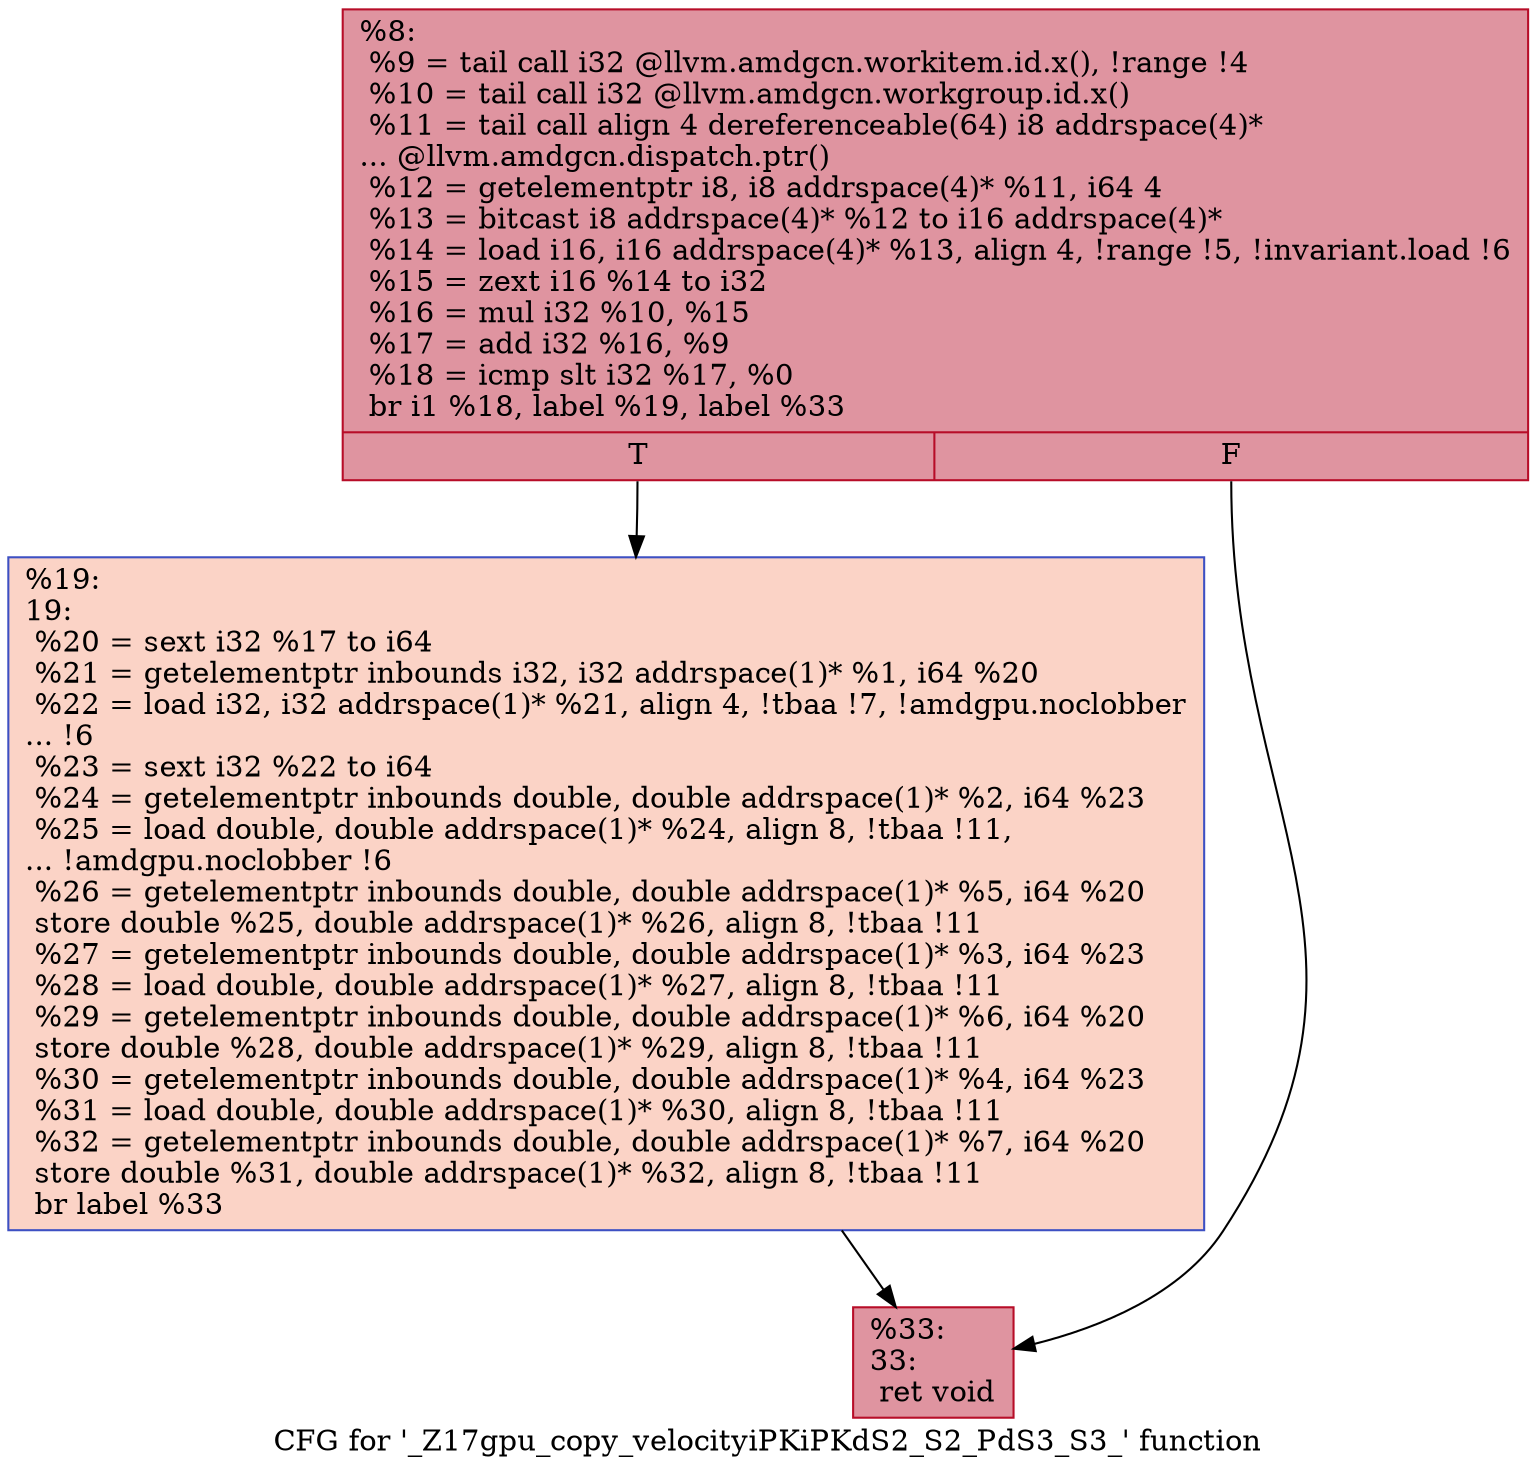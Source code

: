 digraph "CFG for '_Z17gpu_copy_velocityiPKiPKdS2_S2_PdS3_S3_' function" {
	label="CFG for '_Z17gpu_copy_velocityiPKiPKdS2_S2_PdS3_S3_' function";

	Node0x5621500 [shape=record,color="#b70d28ff", style=filled, fillcolor="#b70d2870",label="{%8:\l  %9 = tail call i32 @llvm.amdgcn.workitem.id.x(), !range !4\l  %10 = tail call i32 @llvm.amdgcn.workgroup.id.x()\l  %11 = tail call align 4 dereferenceable(64) i8 addrspace(4)*\l... @llvm.amdgcn.dispatch.ptr()\l  %12 = getelementptr i8, i8 addrspace(4)* %11, i64 4\l  %13 = bitcast i8 addrspace(4)* %12 to i16 addrspace(4)*\l  %14 = load i16, i16 addrspace(4)* %13, align 4, !range !5, !invariant.load !6\l  %15 = zext i16 %14 to i32\l  %16 = mul i32 %10, %15\l  %17 = add i32 %16, %9\l  %18 = icmp slt i32 %17, %0\l  br i1 %18, label %19, label %33\l|{<s0>T|<s1>F}}"];
	Node0x5621500:s0 -> Node0x5623470;
	Node0x5621500:s1 -> Node0x5623500;
	Node0x5623470 [shape=record,color="#3d50c3ff", style=filled, fillcolor="#f59c7d70",label="{%19:\l19:                                               \l  %20 = sext i32 %17 to i64\l  %21 = getelementptr inbounds i32, i32 addrspace(1)* %1, i64 %20\l  %22 = load i32, i32 addrspace(1)* %21, align 4, !tbaa !7, !amdgpu.noclobber\l... !6\l  %23 = sext i32 %22 to i64\l  %24 = getelementptr inbounds double, double addrspace(1)* %2, i64 %23\l  %25 = load double, double addrspace(1)* %24, align 8, !tbaa !11,\l... !amdgpu.noclobber !6\l  %26 = getelementptr inbounds double, double addrspace(1)* %5, i64 %20\l  store double %25, double addrspace(1)* %26, align 8, !tbaa !11\l  %27 = getelementptr inbounds double, double addrspace(1)* %3, i64 %23\l  %28 = load double, double addrspace(1)* %27, align 8, !tbaa !11\l  %29 = getelementptr inbounds double, double addrspace(1)* %6, i64 %20\l  store double %28, double addrspace(1)* %29, align 8, !tbaa !11\l  %30 = getelementptr inbounds double, double addrspace(1)* %4, i64 %23\l  %31 = load double, double addrspace(1)* %30, align 8, !tbaa !11\l  %32 = getelementptr inbounds double, double addrspace(1)* %7, i64 %20\l  store double %31, double addrspace(1)* %32, align 8, !tbaa !11\l  br label %33\l}"];
	Node0x5623470 -> Node0x5623500;
	Node0x5623500 [shape=record,color="#b70d28ff", style=filled, fillcolor="#b70d2870",label="{%33:\l33:                                               \l  ret void\l}"];
}
